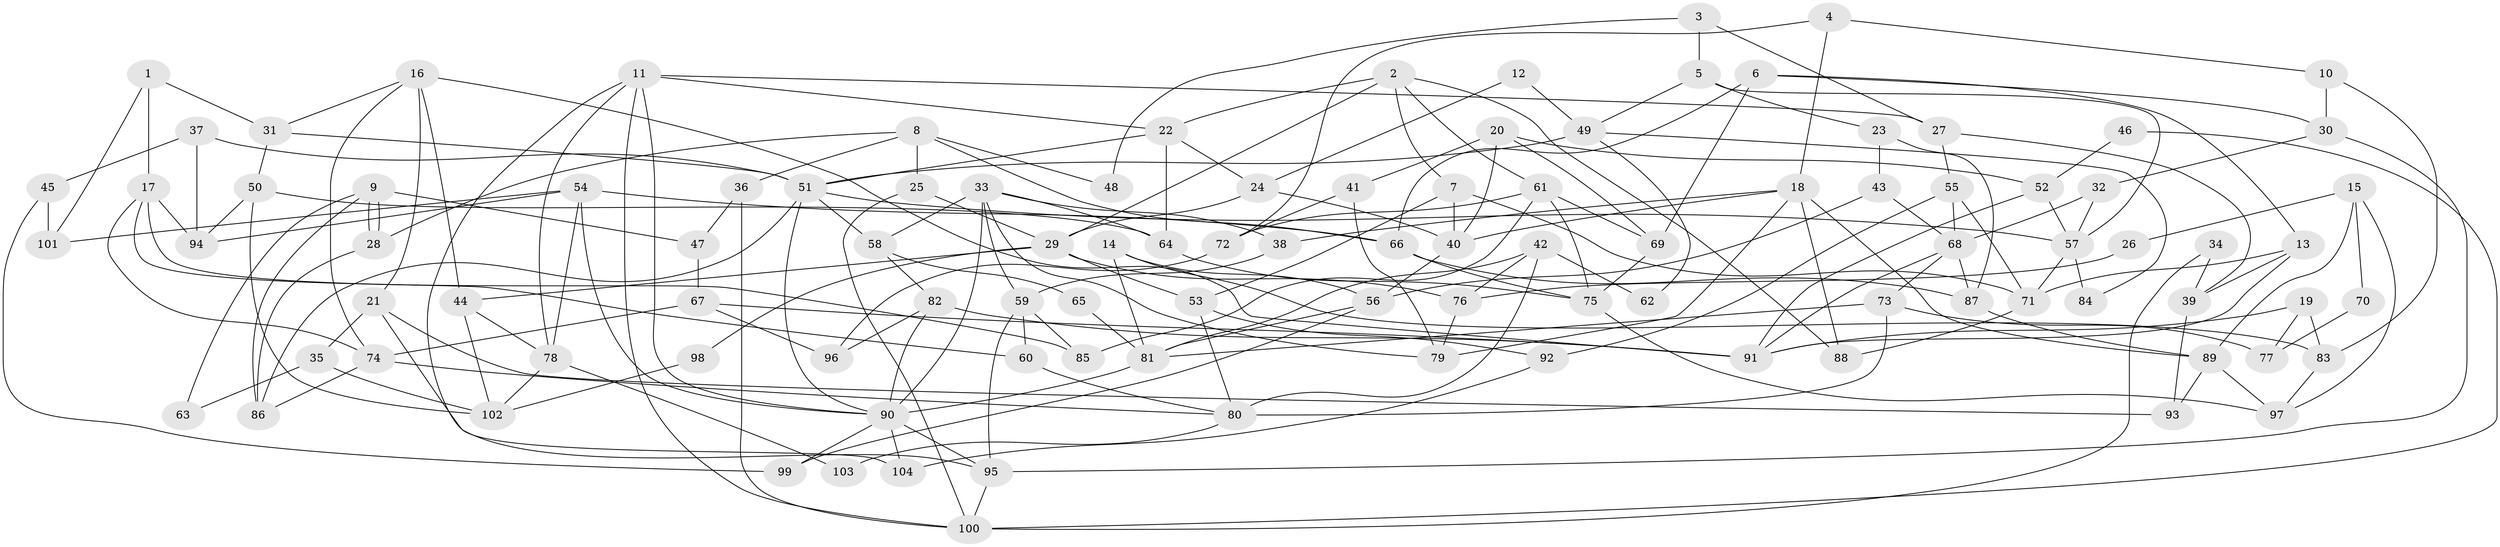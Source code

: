 // coarse degree distribution, {2: 0.17073170731707318, 3: 0.12195121951219512, 10: 0.07317073170731707, 5: 0.17073170731707318, 4: 0.21951219512195122, 6: 0.0975609756097561, 9: 0.0975609756097561, 7: 0.024390243902439025, 1: 0.024390243902439025}
// Generated by graph-tools (version 1.1) at 2025/54/03/04/25 21:54:21]
// undirected, 104 vertices, 208 edges
graph export_dot {
graph [start="1"]
  node [color=gray90,style=filled];
  1;
  2;
  3;
  4;
  5;
  6;
  7;
  8;
  9;
  10;
  11;
  12;
  13;
  14;
  15;
  16;
  17;
  18;
  19;
  20;
  21;
  22;
  23;
  24;
  25;
  26;
  27;
  28;
  29;
  30;
  31;
  32;
  33;
  34;
  35;
  36;
  37;
  38;
  39;
  40;
  41;
  42;
  43;
  44;
  45;
  46;
  47;
  48;
  49;
  50;
  51;
  52;
  53;
  54;
  55;
  56;
  57;
  58;
  59;
  60;
  61;
  62;
  63;
  64;
  65;
  66;
  67;
  68;
  69;
  70;
  71;
  72;
  73;
  74;
  75;
  76;
  77;
  78;
  79;
  80;
  81;
  82;
  83;
  84;
  85;
  86;
  87;
  88;
  89;
  90;
  91;
  92;
  93;
  94;
  95;
  96;
  97;
  98;
  99;
  100;
  101;
  102;
  103;
  104;
  1 -- 31;
  1 -- 17;
  1 -- 101;
  2 -- 7;
  2 -- 29;
  2 -- 22;
  2 -- 61;
  2 -- 88;
  3 -- 27;
  3 -- 5;
  3 -- 48;
  4 -- 72;
  4 -- 18;
  4 -- 10;
  5 -- 57;
  5 -- 23;
  5 -- 49;
  6 -- 69;
  6 -- 13;
  6 -- 30;
  6 -- 66;
  7 -- 71;
  7 -- 40;
  7 -- 53;
  8 -- 28;
  8 -- 66;
  8 -- 25;
  8 -- 36;
  8 -- 48;
  9 -- 86;
  9 -- 28;
  9 -- 28;
  9 -- 47;
  9 -- 63;
  10 -- 83;
  10 -- 30;
  11 -- 90;
  11 -- 78;
  11 -- 22;
  11 -- 27;
  11 -- 100;
  11 -- 104;
  12 -- 24;
  12 -- 49;
  13 -- 71;
  13 -- 91;
  13 -- 39;
  14 -- 56;
  14 -- 81;
  14 -- 83;
  15 -- 97;
  15 -- 89;
  15 -- 26;
  15 -- 70;
  16 -- 44;
  16 -- 74;
  16 -- 21;
  16 -- 31;
  16 -- 91;
  17 -- 74;
  17 -- 85;
  17 -- 60;
  17 -- 94;
  18 -- 40;
  18 -- 79;
  18 -- 38;
  18 -- 88;
  18 -- 89;
  19 -- 83;
  19 -- 91;
  19 -- 77;
  20 -- 52;
  20 -- 69;
  20 -- 40;
  20 -- 41;
  21 -- 95;
  21 -- 35;
  21 -- 93;
  22 -- 24;
  22 -- 51;
  22 -- 64;
  23 -- 43;
  23 -- 87;
  24 -- 29;
  24 -- 40;
  25 -- 100;
  25 -- 29;
  26 -- 76;
  27 -- 39;
  27 -- 55;
  28 -- 86;
  29 -- 53;
  29 -- 44;
  29 -- 76;
  29 -- 98;
  30 -- 32;
  30 -- 95;
  31 -- 51;
  31 -- 50;
  32 -- 57;
  32 -- 68;
  33 -- 90;
  33 -- 59;
  33 -- 38;
  33 -- 58;
  33 -- 64;
  33 -- 79;
  34 -- 100;
  34 -- 39;
  35 -- 102;
  35 -- 63;
  36 -- 100;
  36 -- 47;
  37 -- 51;
  37 -- 94;
  37 -- 45;
  38 -- 59;
  39 -- 93;
  40 -- 56;
  41 -- 79;
  41 -- 72;
  42 -- 80;
  42 -- 81;
  42 -- 62;
  42 -- 76;
  43 -- 56;
  43 -- 68;
  44 -- 102;
  44 -- 78;
  45 -- 101;
  45 -- 99;
  46 -- 100;
  46 -- 52;
  47 -- 67;
  49 -- 51;
  49 -- 62;
  49 -- 84;
  50 -- 64;
  50 -- 94;
  50 -- 102;
  51 -- 58;
  51 -- 57;
  51 -- 86;
  51 -- 90;
  52 -- 91;
  52 -- 57;
  53 -- 92;
  53 -- 80;
  54 -- 94;
  54 -- 66;
  54 -- 78;
  54 -- 90;
  54 -- 101;
  55 -- 68;
  55 -- 71;
  55 -- 92;
  56 -- 99;
  56 -- 81;
  57 -- 71;
  57 -- 84;
  58 -- 82;
  58 -- 65;
  59 -- 95;
  59 -- 60;
  59 -- 85;
  60 -- 80;
  61 -- 72;
  61 -- 69;
  61 -- 75;
  61 -- 85;
  64 -- 75;
  65 -- 81;
  66 -- 75;
  66 -- 87;
  67 -- 91;
  67 -- 74;
  67 -- 96;
  68 -- 73;
  68 -- 87;
  68 -- 91;
  69 -- 75;
  70 -- 77;
  71 -- 88;
  72 -- 96;
  73 -- 80;
  73 -- 81;
  73 -- 77;
  74 -- 80;
  74 -- 86;
  75 -- 97;
  76 -- 79;
  78 -- 102;
  78 -- 103;
  80 -- 103;
  81 -- 90;
  82 -- 91;
  82 -- 90;
  82 -- 96;
  83 -- 97;
  87 -- 89;
  89 -- 93;
  89 -- 97;
  90 -- 95;
  90 -- 99;
  90 -- 104;
  92 -- 104;
  95 -- 100;
  98 -- 102;
}
